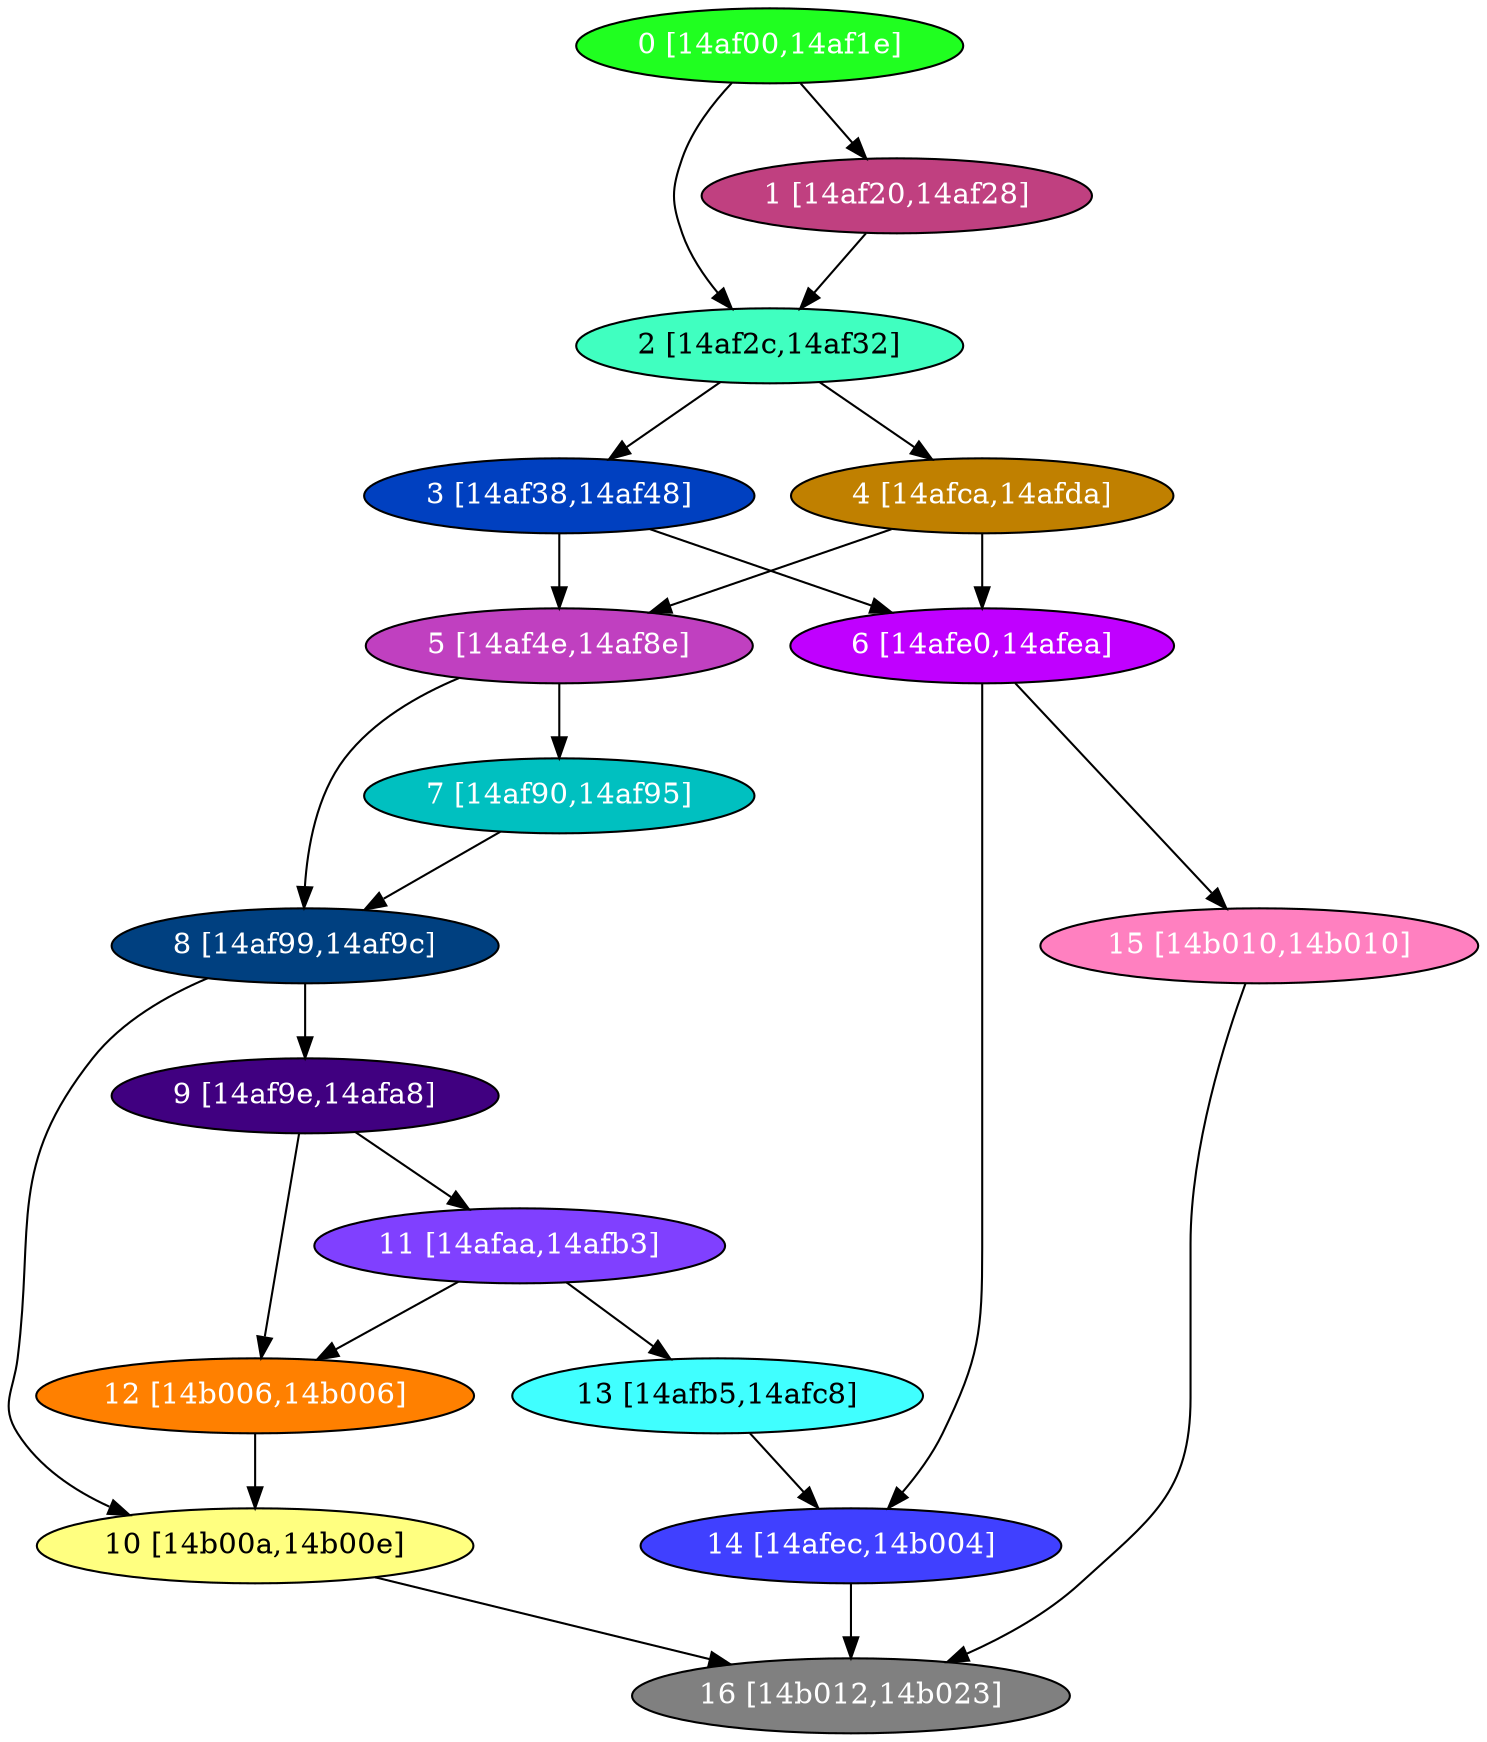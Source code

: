 diGraph libnss3{
	libnss3_0  [style=filled fillcolor="#20FF20" fontcolor="#ffffff" shape=oval label="0 [14af00,14af1e]"]
	libnss3_1  [style=filled fillcolor="#C04080" fontcolor="#ffffff" shape=oval label="1 [14af20,14af28]"]
	libnss3_2  [style=filled fillcolor="#40FFC0" fontcolor="#000000" shape=oval label="2 [14af2c,14af32]"]
	libnss3_3  [style=filled fillcolor="#0040C0" fontcolor="#ffffff" shape=oval label="3 [14af38,14af48]"]
	libnss3_4  [style=filled fillcolor="#C08000" fontcolor="#ffffff" shape=oval label="4 [14afca,14afda]"]
	libnss3_5  [style=filled fillcolor="#C040C0" fontcolor="#ffffff" shape=oval label="5 [14af4e,14af8e]"]
	libnss3_6  [style=filled fillcolor="#C000FF" fontcolor="#ffffff" shape=oval label="6 [14afe0,14afea]"]
	libnss3_7  [style=filled fillcolor="#00C0C0" fontcolor="#ffffff" shape=oval label="7 [14af90,14af95]"]
	libnss3_8  [style=filled fillcolor="#004080" fontcolor="#ffffff" shape=oval label="8 [14af99,14af9c]"]
	libnss3_9  [style=filled fillcolor="#400080" fontcolor="#ffffff" shape=oval label="9 [14af9e,14afa8]"]
	libnss3_a  [style=filled fillcolor="#FFFF80" fontcolor="#000000" shape=oval label="10 [14b00a,14b00e]"]
	libnss3_b  [style=filled fillcolor="#8040FF" fontcolor="#ffffff" shape=oval label="11 [14afaa,14afb3]"]
	libnss3_c  [style=filled fillcolor="#FF8000" fontcolor="#ffffff" shape=oval label="12 [14b006,14b006]"]
	libnss3_d  [style=filled fillcolor="#40FFFF" fontcolor="#000000" shape=oval label="13 [14afb5,14afc8]"]
	libnss3_e  [style=filled fillcolor="#4040FF" fontcolor="#ffffff" shape=oval label="14 [14afec,14b004]"]
	libnss3_f  [style=filled fillcolor="#FF80C0" fontcolor="#ffffff" shape=oval label="15 [14b010,14b010]"]
	libnss3_10  [style=filled fillcolor="#808080" fontcolor="#ffffff" shape=oval label="16 [14b012,14b023]"]

	libnss3_0 -> libnss3_1
	libnss3_0 -> libnss3_2
	libnss3_1 -> libnss3_2
	libnss3_2 -> libnss3_3
	libnss3_2 -> libnss3_4
	libnss3_3 -> libnss3_5
	libnss3_3 -> libnss3_6
	libnss3_4 -> libnss3_5
	libnss3_4 -> libnss3_6
	libnss3_5 -> libnss3_7
	libnss3_5 -> libnss3_8
	libnss3_6 -> libnss3_e
	libnss3_6 -> libnss3_f
	libnss3_7 -> libnss3_8
	libnss3_8 -> libnss3_9
	libnss3_8 -> libnss3_a
	libnss3_9 -> libnss3_b
	libnss3_9 -> libnss3_c
	libnss3_a -> libnss3_10
	libnss3_b -> libnss3_c
	libnss3_b -> libnss3_d
	libnss3_c -> libnss3_a
	libnss3_d -> libnss3_e
	libnss3_e -> libnss3_10
	libnss3_f -> libnss3_10
}
